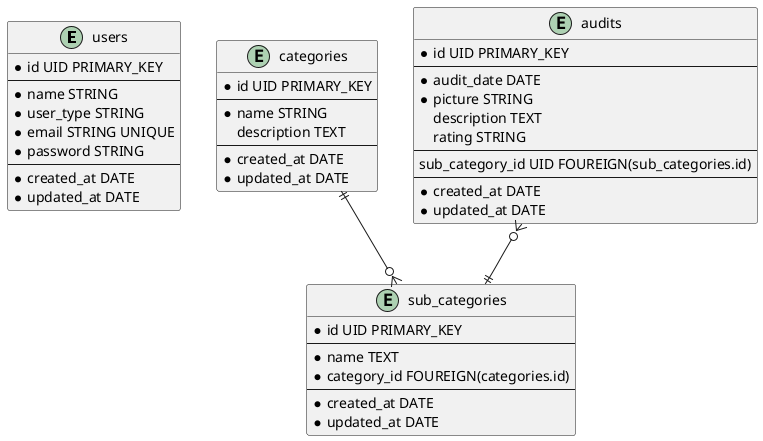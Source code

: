 @startuml


entity users {
    * id UID PRIMARY_KEY
    --
    * name STRING
    * user_type STRING
    ' admin
    ' auditor
    * email STRING UNIQUE
    * password STRING
    --
    * created_at DATE
    * updated_at DATE
}

entity categories {
    * id UID PRIMARY_KEY
    --
    * name STRING
    description TEXT
    --
    * created_at DATE
    * updated_at DATE
}

entity sub_categories {
    * id UID PRIMARY_KEY
    --
    * name TEXT
    * category_id FOUREIGN(categories.id)
    --
    * created_at DATE
    * updated_at DATE
}

entity audits {
    * id UID PRIMARY_KEY
    --
    * audit_date DATE
    * picture STRING
    description TEXT
    rating STRING
    --
    sub_category_id UID FOUREIGN(sub_categories.id)
    --
    * created_at DATE
    * updated_at DATE
}

categories ||--o{ sub_categories
audits }o--|| sub_categories

@enduml
